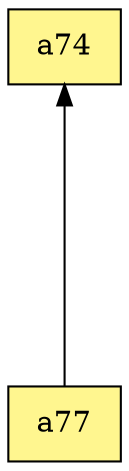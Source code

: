 digraph G {
rankdir=BT;ranksep="2.0";
"a77" [shape=record,fillcolor=khaki1,style=filled,label="{a77}"];
"a74" [shape=record,fillcolor=khaki1,style=filled,label="{a74}"];
"a77" -> "a74"
}